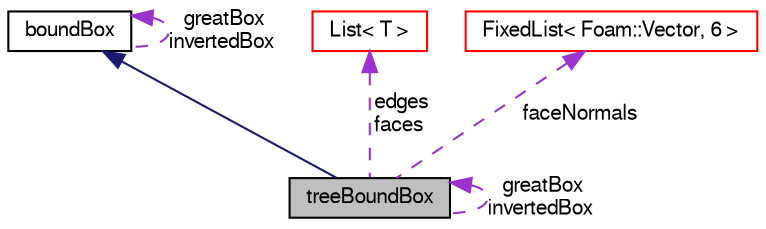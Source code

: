 digraph "treeBoundBox"
{
  bgcolor="transparent";
  edge [fontname="FreeSans",fontsize="10",labelfontname="FreeSans",labelfontsize="10"];
  node [fontname="FreeSans",fontsize="10",shape=record];
  Node3 [label="treeBoundBox",height=0.2,width=0.4,color="black", fillcolor="grey75", style="filled", fontcolor="black"];
  Node4 -> Node3 [dir="back",color="midnightblue",fontsize="10",style="solid",fontname="FreeSans"];
  Node4 [label="boundBox",height=0.2,width=0.4,color="black",URL="$a27102.html",tooltip="A bounding box defined in terms of the points at its extremities. "];
  Node4 -> Node4 [dir="back",color="darkorchid3",fontsize="10",style="dashed",label=" greatBox\ninvertedBox" ,fontname="FreeSans"];
  Node5 -> Node3 [dir="back",color="darkorchid3",fontsize="10",style="dashed",label=" edges\nfaces" ,fontname="FreeSans"];
  Node5 [label="List\< T \>",height=0.2,width=0.4,color="red",URL="$a25694.html",tooltip="A 1D array of objects of type <T>, where the size of the vector is known and used for subscript bound..."];
  Node7 -> Node3 [dir="back",color="darkorchid3",fontsize="10",style="dashed",label=" faceNormals" ,fontname="FreeSans"];
  Node7 [label="FixedList\< Foam::Vector, 6 \>",height=0.2,width=0.4,color="red",URL="$a25894.html"];
  Node3 -> Node3 [dir="back",color="darkorchid3",fontsize="10",style="dashed",label=" greatBox\ninvertedBox" ,fontname="FreeSans"];
}

